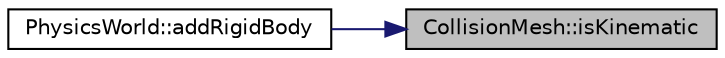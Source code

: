digraph "CollisionMesh::isKinematic"
{
 // INTERACTIVE_SVG=YES
 // LATEX_PDF_SIZE
  edge [fontname="Helvetica",fontsize="10",labelfontname="Helvetica",labelfontsize="10"];
  node [fontname="Helvetica",fontsize="10",shape=record];
  rankdir="RL";
  Node1 [label="CollisionMesh::isKinematic",height=0.2,width=0.4,color="black", fillcolor="grey75", style="filled", fontcolor="black",tooltip=" "];
  Node1 -> Node2 [dir="back",color="midnightblue",fontsize="10",style="solid",fontname="Helvetica"];
  Node2 [label="PhysicsWorld::addRigidBody",height=0.2,width=0.4,color="black", fillcolor="white", style="filled",URL="$d5/d44/class_physics_world.html#a6d8b5975b39a8201e13958e2fe7f95e5",tooltip=" "];
}
